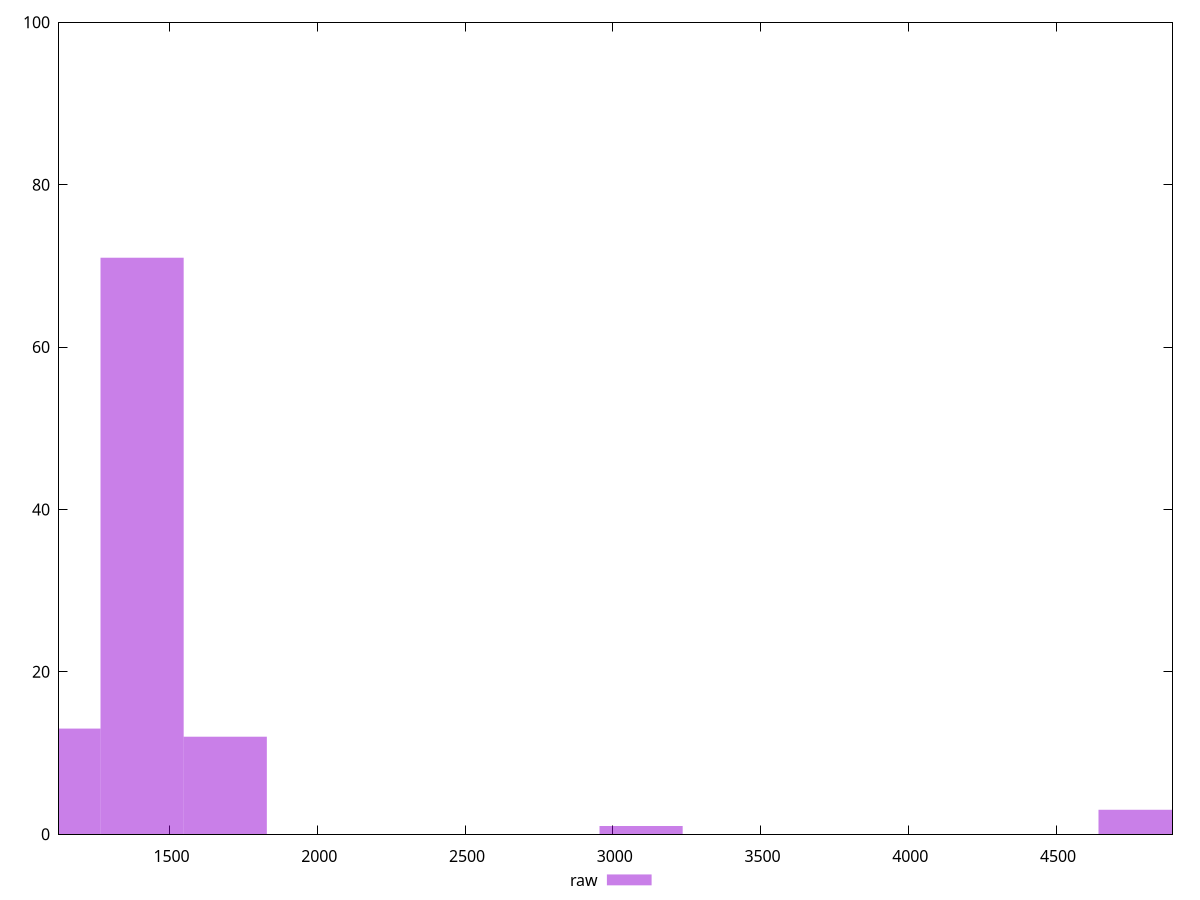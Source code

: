 reset

$raw <<EOF
1125.7194327668979 13
1407.1492909586223 71
4784.307589259316 3
1688.579149150347 12
3095.728440108969 1
EOF

set key outside below
set boxwidth 281.42985819172446
set xrange [1126:4894]
set yrange [0:100]
set trange [0:100]
set style fill transparent solid 0.5 noborder
set terminal svg size 640, 490 enhanced background rgb 'white'
set output "reprap/render-blocking-resources/samples/pages+cached/raw/histogram.svg"

plot $raw title "raw" with boxes

reset

